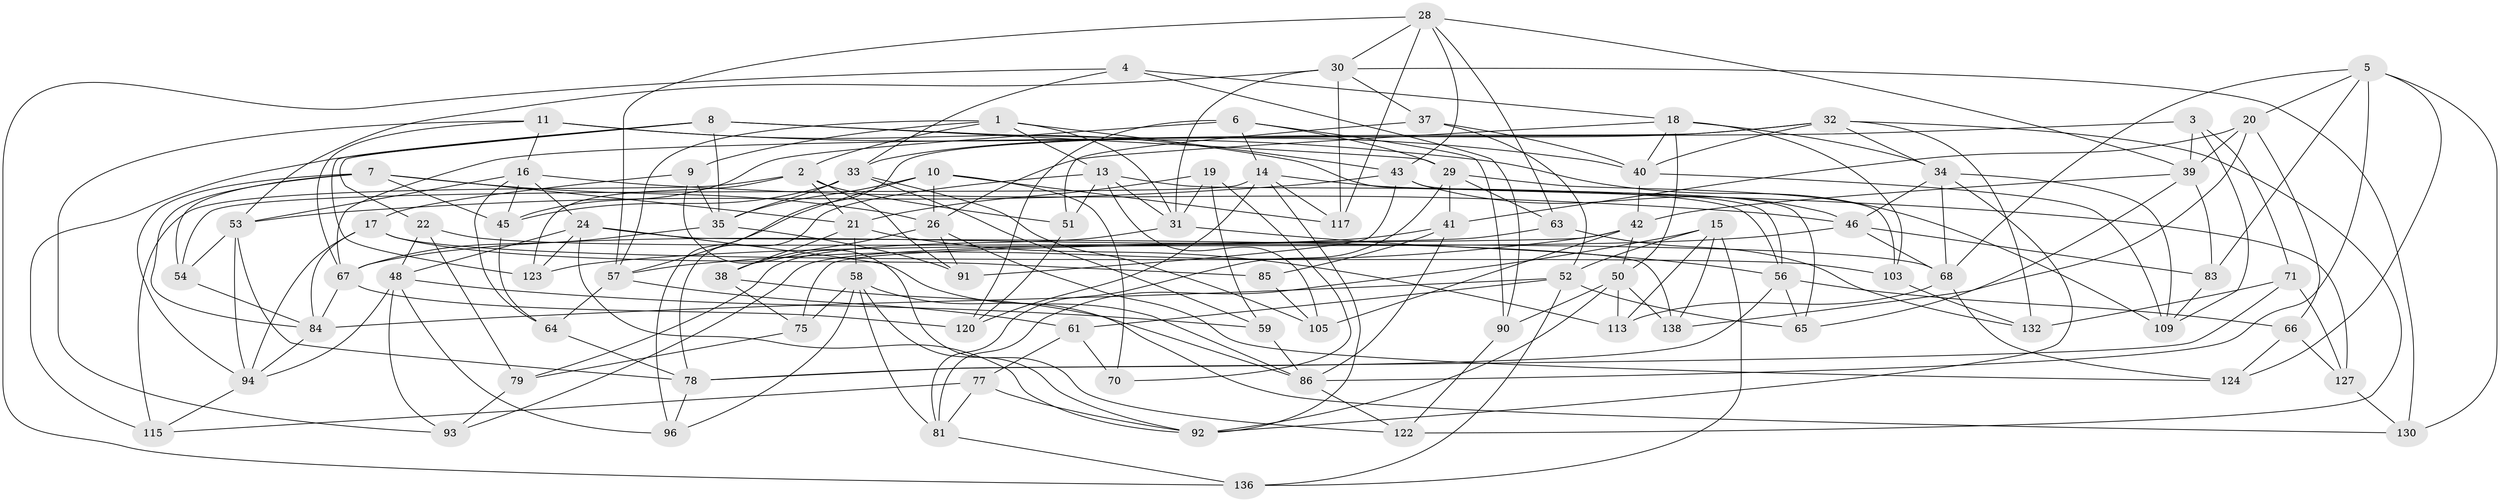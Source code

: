 // original degree distribution, {4: 1.0}
// Generated by graph-tools (version 1.1) at 2025/11/02/27/25 16:11:44]
// undirected, 89 vertices, 221 edges
graph export_dot {
graph [start="1"]
  node [color=gray90,style=filled];
  1 [super="+82"];
  2 [super="+27"];
  3;
  4;
  5 [super="+23"];
  6 [super="+134"];
  7 [super="+95"];
  8 [super="+99"];
  9;
  10 [super="+36"];
  11 [super="+12"];
  13 [super="+101"];
  14 [super="+25"];
  15 [super="+62"];
  16 [super="+104"];
  17 [super="+131"];
  18 [super="+73"];
  19;
  20 [super="+69"];
  21 [super="+135"];
  22;
  24 [super="+76"];
  26 [super="+89"];
  28 [super="+55"];
  29 [super="+87"];
  30 [super="+118"];
  31 [super="+49"];
  32 [super="+121"];
  33 [super="+107"];
  34 [super="+110"];
  35 [super="+108"];
  37;
  38;
  39 [super="+60"];
  40 [super="+44"];
  41 [super="+129"];
  42 [super="+80"];
  43 [super="+47"];
  45 [super="+112"];
  46 [super="+97"];
  48 [super="+74"];
  50 [super="+106"];
  51;
  52 [super="+116"];
  53 [super="+125"];
  54;
  56 [super="+114"];
  57 [super="+88"];
  58 [super="+119"];
  59;
  61;
  63;
  64;
  65;
  66;
  67 [super="+72"];
  68 [super="+98"];
  70;
  71;
  75;
  77;
  78 [super="+133"];
  79;
  81 [super="+102"];
  83;
  84 [super="+137"];
  85;
  86 [super="+100"];
  90;
  91;
  92 [super="+126"];
  93;
  94 [super="+111"];
  96;
  103;
  105;
  109 [super="+128"];
  113;
  115;
  117;
  120;
  122;
  123;
  124;
  127;
  130;
  132;
  136;
  138;
  1 -- 2;
  1 -- 43;
  1 -- 9;
  1 -- 13;
  1 -- 57;
  1 -- 31;
  2 -- 51;
  2 -- 91;
  2 -- 123;
  2 -- 115;
  2 -- 21;
  3 -- 71;
  3 -- 39;
  3 -- 67;
  3 -- 109;
  4 -- 18;
  4 -- 136;
  4 -- 90;
  4 -- 33;
  5 -- 20;
  5 -- 83;
  5 -- 86;
  5 -- 130;
  5 -- 124;
  5 -- 68;
  6 -- 29;
  6 -- 120;
  6 -- 90;
  6 -- 45 [weight=2];
  6 -- 14;
  7 -- 21;
  7 -- 26;
  7 -- 84;
  7 -- 94;
  7 -- 45;
  7 -- 54;
  8 -- 22;
  8 -- 115;
  8 -- 123;
  8 -- 29;
  8 -- 40;
  8 -- 35;
  9 -- 17;
  9 -- 35;
  9 -- 122;
  10 -- 70 [weight=2];
  10 -- 35;
  10 -- 57;
  10 -- 26;
  10 -- 117;
  11 -- 16;
  11 -- 93;
  11 -- 109 [weight=2];
  11 -- 56;
  11 -- 67;
  13 -- 78;
  13 -- 56;
  13 -- 105;
  13 -- 51;
  13 -- 31;
  14 -- 117;
  14 -- 120;
  14 -- 127;
  14 -- 54;
  14 -- 92;
  15 -- 136;
  15 -- 81 [weight=2];
  15 -- 113;
  15 -- 138;
  15 -- 52;
  16 -- 64;
  16 -- 45;
  16 -- 24;
  16 -- 53;
  16 -- 46;
  17 -- 103;
  17 -- 85 [weight=2];
  17 -- 84;
  17 -- 94;
  18 -- 26;
  18 -- 34;
  18 -- 103;
  18 -- 50;
  18 -- 40;
  19 -- 70;
  19 -- 59;
  19 -- 31;
  19 -- 21;
  20 -- 41 [weight=2];
  20 -- 66;
  20 -- 138;
  20 -- 39;
  21 -- 38;
  21 -- 113;
  21 -- 58;
  22 -- 48;
  22 -- 79;
  22 -- 68;
  24 -- 138;
  24 -- 123;
  24 -- 48;
  24 -- 92;
  24 -- 86;
  26 -- 38;
  26 -- 124;
  26 -- 91;
  28 -- 39;
  28 -- 30;
  28 -- 117;
  28 -- 63;
  28 -- 43;
  28 -- 57;
  29 -- 103;
  29 -- 63;
  29 -- 41;
  29 -- 81;
  30 -- 53;
  30 -- 37;
  30 -- 130;
  30 -- 117;
  30 -- 31;
  31 -- 56;
  31 -- 79;
  32 -- 34;
  32 -- 33;
  32 -- 132;
  32 -- 40;
  32 -- 96;
  32 -- 122;
  33 -- 105;
  33 -- 35;
  33 -- 59;
  33 -- 45;
  34 -- 109;
  34 -- 92;
  34 -- 46;
  34 -- 68;
  35 -- 67;
  35 -- 91;
  37 -- 51;
  37 -- 40;
  37 -- 52;
  38 -- 75;
  38 -- 86;
  39 -- 65;
  39 -- 83;
  39 -- 42;
  40 -- 42;
  40 -- 109;
  41 -- 85;
  41 -- 86;
  41 -- 67;
  42 -- 75;
  42 -- 57;
  42 -- 105;
  42 -- 50;
  43 -- 46;
  43 -- 65;
  43 -- 91;
  43 -- 53;
  45 -- 64;
  46 -- 68;
  46 -- 123;
  46 -- 83;
  48 -- 96;
  48 -- 94;
  48 -- 59;
  48 -- 93;
  50 -- 90;
  50 -- 113;
  50 -- 138;
  50 -- 92;
  51 -- 120;
  52 -- 136;
  52 -- 84;
  52 -- 65;
  52 -- 61;
  53 -- 94;
  53 -- 78;
  53 -- 54;
  54 -- 84;
  56 -- 66;
  56 -- 65;
  56 -- 78;
  57 -- 61;
  57 -- 64;
  58 -- 96;
  58 -- 130;
  58 -- 81;
  58 -- 75;
  58 -- 92;
  59 -- 86;
  61 -- 70;
  61 -- 77;
  63 -- 132;
  63 -- 93;
  64 -- 78;
  66 -- 127;
  66 -- 124;
  67 -- 120;
  67 -- 84;
  68 -- 124;
  68 -- 113;
  71 -- 132;
  71 -- 127;
  71 -- 78;
  75 -- 79;
  77 -- 115;
  77 -- 81;
  77 -- 92;
  78 -- 96;
  79 -- 93;
  81 -- 136;
  83 -- 109;
  84 -- 94;
  85 -- 105;
  86 -- 122;
  90 -- 122;
  94 -- 115;
  103 -- 132;
  127 -- 130;
}
